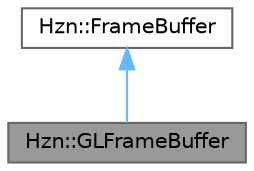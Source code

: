 digraph "Hzn::GLFrameBuffer"
{
 // LATEX_PDF_SIZE
  bgcolor="transparent";
  edge [fontname=Helvetica,fontsize=10,labelfontname=Helvetica,labelfontsize=10];
  node [fontname=Helvetica,fontsize=10,shape=box,height=0.2,width=0.4];
  Node1 [label="Hzn::GLFrameBuffer",height=0.2,width=0.4,color="gray40", fillcolor="grey60", style="filled", fontcolor="black",tooltip=" "];
  Node2 -> Node1 [dir="back",color="steelblue1",style="solid"];
  Node2 [label="Hzn::FrameBuffer",height=0.2,width=0.4,color="gray40", fillcolor="white", style="filled",URL="$class_hzn_1_1_frame_buffer.html",tooltip="Use frame buffers when you want to render your data to textures, or render objects."];
}
